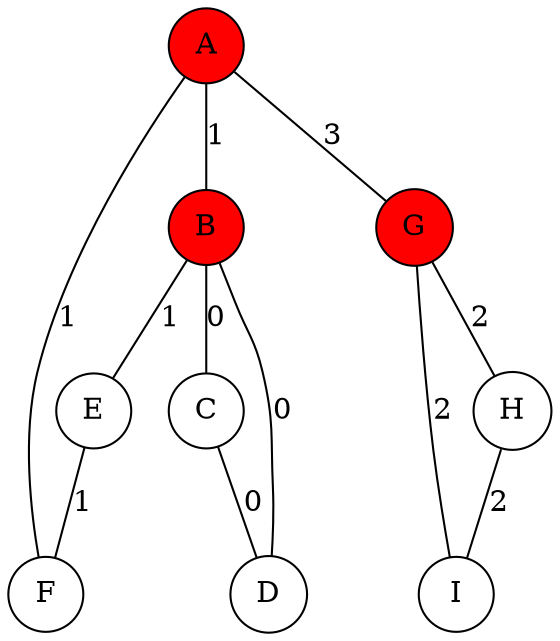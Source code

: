 graph A {
  node[shape="circle"]
B [ style="filled", fillcolor="red" ];
G [ style="filled", fillcolor="red" ];
A [ style="filled", fillcolor="red" ];
A -- F[label="1"]
A -- B[label="1"]
A -- G[label="3"]
B -- C[label="0"]
B -- D[label="0"]
B -- E[label="1"]
C -- D[label="0"]
E -- F[label="1"]
G -- I[label="2"]
G -- H[label="2"]
H -- I[label="2"]
}
